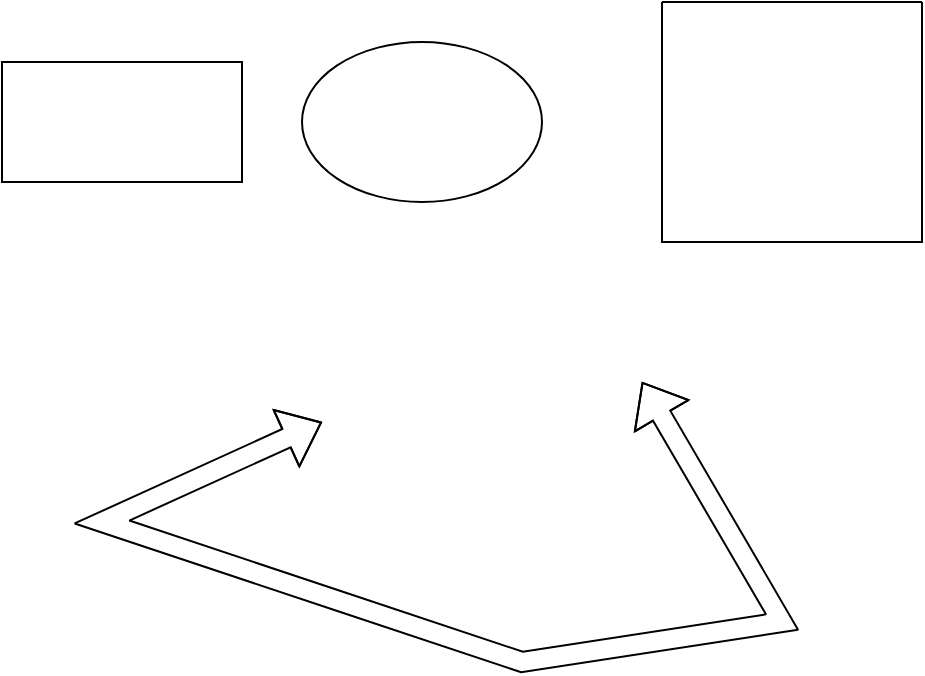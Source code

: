 <mxfile version="28.1.2">
  <diagram name="第 1 页" id="vLuv5lNnIW9oX3gS3SbI">
    <mxGraphModel dx="1426" dy="743" grid="1" gridSize="10" guides="1" tooltips="1" connect="1" arrows="1" fold="1" page="1" pageScale="1" pageWidth="827" pageHeight="1169" math="0" shadow="0">
      <root>
        <mxCell id="0" />
        <mxCell id="1" parent="0" />
        <mxCell id="BuYUFFCICTAhcywsfzBd-1" value="" style="rounded=0;whiteSpace=wrap;html=1;" vertex="1" parent="1">
          <mxGeometry x="90" y="130" width="120" height="60" as="geometry" />
        </mxCell>
        <mxCell id="BuYUFFCICTAhcywsfzBd-2" value="" style="ellipse;whiteSpace=wrap;html=1;" vertex="1" parent="1">
          <mxGeometry x="240" y="120" width="120" height="80" as="geometry" />
        </mxCell>
        <mxCell id="BuYUFFCICTAhcywsfzBd-3" value="" style="swimlane;startSize=0;" vertex="1" parent="1">
          <mxGeometry x="420" y="100" width="130" height="120" as="geometry" />
        </mxCell>
        <mxCell id="BuYUFFCICTAhcywsfzBd-4" value="" style="shape=flexArrow;endArrow=classic;startArrow=classic;html=1;rounded=0;" edge="1" parent="1">
          <mxGeometry width="100" height="100" relative="1" as="geometry">
            <mxPoint x="250" y="310" as="sourcePoint" />
            <mxPoint x="410" y="290" as="targetPoint" />
            <Array as="points">
              <mxPoint x="140" y="360" />
              <mxPoint x="260" y="400" />
              <mxPoint x="350" y="430" />
              <mxPoint x="480" y="410" />
            </Array>
          </mxGeometry>
        </mxCell>
      </root>
    </mxGraphModel>
  </diagram>
</mxfile>

